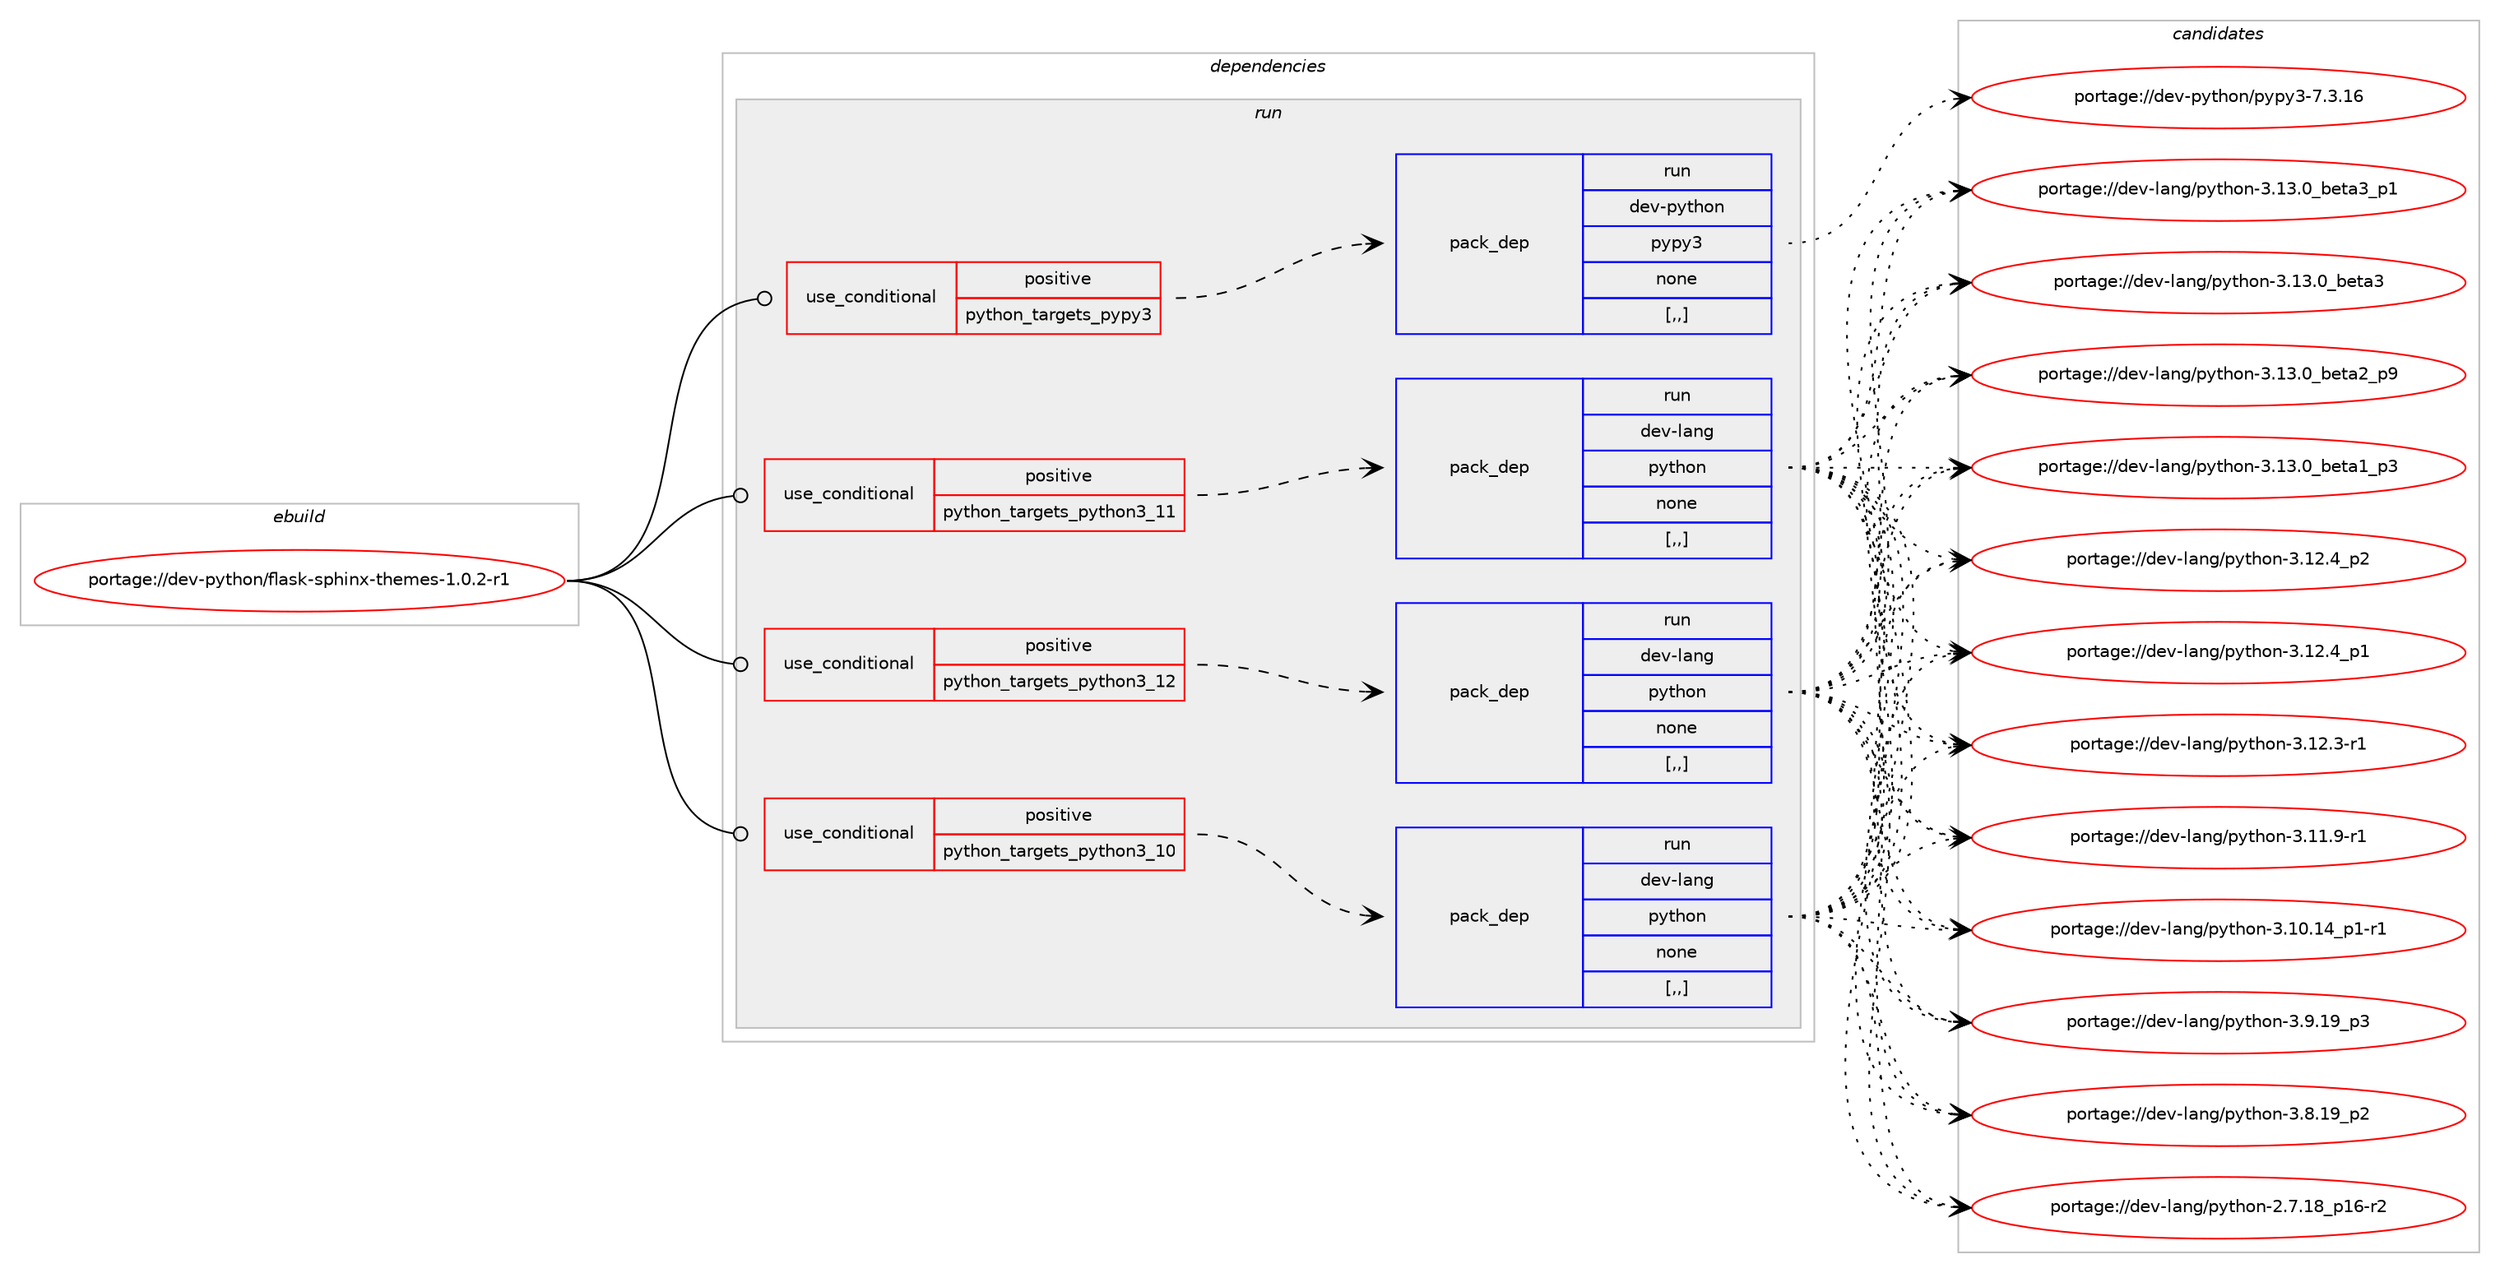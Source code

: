 digraph prolog {

# *************
# Graph options
# *************

newrank=true;
concentrate=true;
compound=true;
graph [rankdir=LR,fontname=Helvetica,fontsize=10,ranksep=1.5];#, ranksep=2.5, nodesep=0.2];
edge  [arrowhead=vee];
node  [fontname=Helvetica,fontsize=10];

# **********
# The ebuild
# **********

subgraph cluster_leftcol {
color=gray;
rank=same;
label=<<i>ebuild</i>>;
id [label="portage://dev-python/flask-sphinx-themes-1.0.2-r1", color=red, width=4, href="../dev-python/flask-sphinx-themes-1.0.2-r1.svg"];
}

# ****************
# The dependencies
# ****************

subgraph cluster_midcol {
color=gray;
label=<<i>dependencies</i>>;
subgraph cluster_compile {
fillcolor="#eeeeee";
style=filled;
label=<<i>compile</i>>;
}
subgraph cluster_compileandrun {
fillcolor="#eeeeee";
style=filled;
label=<<i>compile and run</i>>;
}
subgraph cluster_run {
fillcolor="#eeeeee";
style=filled;
label=<<i>run</i>>;
subgraph cond32475 {
dependency145305 [label=<<TABLE BORDER="0" CELLBORDER="1" CELLSPACING="0" CELLPADDING="4"><TR><TD ROWSPAN="3" CELLPADDING="10">use_conditional</TD></TR><TR><TD>positive</TD></TR><TR><TD>python_targets_pypy3</TD></TR></TABLE>>, shape=none, color=red];
subgraph pack111595 {
dependency145306 [label=<<TABLE BORDER="0" CELLBORDER="1" CELLSPACING="0" CELLPADDING="4" WIDTH="220"><TR><TD ROWSPAN="6" CELLPADDING="30">pack_dep</TD></TR><TR><TD WIDTH="110">run</TD></TR><TR><TD>dev-python</TD></TR><TR><TD>pypy3</TD></TR><TR><TD>none</TD></TR><TR><TD>[,,]</TD></TR></TABLE>>, shape=none, color=blue];
}
dependency145305:e -> dependency145306:w [weight=20,style="dashed",arrowhead="vee"];
}
id:e -> dependency145305:w [weight=20,style="solid",arrowhead="odot"];
subgraph cond32476 {
dependency145307 [label=<<TABLE BORDER="0" CELLBORDER="1" CELLSPACING="0" CELLPADDING="4"><TR><TD ROWSPAN="3" CELLPADDING="10">use_conditional</TD></TR><TR><TD>positive</TD></TR><TR><TD>python_targets_python3_10</TD></TR></TABLE>>, shape=none, color=red];
subgraph pack111596 {
dependency145308 [label=<<TABLE BORDER="0" CELLBORDER="1" CELLSPACING="0" CELLPADDING="4" WIDTH="220"><TR><TD ROWSPAN="6" CELLPADDING="30">pack_dep</TD></TR><TR><TD WIDTH="110">run</TD></TR><TR><TD>dev-lang</TD></TR><TR><TD>python</TD></TR><TR><TD>none</TD></TR><TR><TD>[,,]</TD></TR></TABLE>>, shape=none, color=blue];
}
dependency145307:e -> dependency145308:w [weight=20,style="dashed",arrowhead="vee"];
}
id:e -> dependency145307:w [weight=20,style="solid",arrowhead="odot"];
subgraph cond32477 {
dependency145309 [label=<<TABLE BORDER="0" CELLBORDER="1" CELLSPACING="0" CELLPADDING="4"><TR><TD ROWSPAN="3" CELLPADDING="10">use_conditional</TD></TR><TR><TD>positive</TD></TR><TR><TD>python_targets_python3_11</TD></TR></TABLE>>, shape=none, color=red];
subgraph pack111597 {
dependency145310 [label=<<TABLE BORDER="0" CELLBORDER="1" CELLSPACING="0" CELLPADDING="4" WIDTH="220"><TR><TD ROWSPAN="6" CELLPADDING="30">pack_dep</TD></TR><TR><TD WIDTH="110">run</TD></TR><TR><TD>dev-lang</TD></TR><TR><TD>python</TD></TR><TR><TD>none</TD></TR><TR><TD>[,,]</TD></TR></TABLE>>, shape=none, color=blue];
}
dependency145309:e -> dependency145310:w [weight=20,style="dashed",arrowhead="vee"];
}
id:e -> dependency145309:w [weight=20,style="solid",arrowhead="odot"];
subgraph cond32478 {
dependency145311 [label=<<TABLE BORDER="0" CELLBORDER="1" CELLSPACING="0" CELLPADDING="4"><TR><TD ROWSPAN="3" CELLPADDING="10">use_conditional</TD></TR><TR><TD>positive</TD></TR><TR><TD>python_targets_python3_12</TD></TR></TABLE>>, shape=none, color=red];
subgraph pack111598 {
dependency145312 [label=<<TABLE BORDER="0" CELLBORDER="1" CELLSPACING="0" CELLPADDING="4" WIDTH="220"><TR><TD ROWSPAN="6" CELLPADDING="30">pack_dep</TD></TR><TR><TD WIDTH="110">run</TD></TR><TR><TD>dev-lang</TD></TR><TR><TD>python</TD></TR><TR><TD>none</TD></TR><TR><TD>[,,]</TD></TR></TABLE>>, shape=none, color=blue];
}
dependency145311:e -> dependency145312:w [weight=20,style="dashed",arrowhead="vee"];
}
id:e -> dependency145311:w [weight=20,style="solid",arrowhead="odot"];
}
}

# **************
# The candidates
# **************

subgraph cluster_choices {
rank=same;
color=gray;
label=<<i>candidates</i>>;

subgraph choice111595 {
color=black;
nodesep=1;
choice10010111845112121116104111110471121211121215145554651464954 [label="portage://dev-python/pypy3-7.3.16", color=red, width=4,href="../dev-python/pypy3-7.3.16.svg"];
dependency145306:e -> choice10010111845112121116104111110471121211121215145554651464954:w [style=dotted,weight="100"];
}
subgraph choice111596 {
color=black;
nodesep=1;
choice10010111845108971101034711212111610411111045514649514648959810111697519511249 [label="portage://dev-lang/python-3.13.0_beta3_p1", color=red, width=4,href="../dev-lang/python-3.13.0_beta3_p1.svg"];
choice1001011184510897110103471121211161041111104551464951464895981011169751 [label="portage://dev-lang/python-3.13.0_beta3", color=red, width=4,href="../dev-lang/python-3.13.0_beta3.svg"];
choice10010111845108971101034711212111610411111045514649514648959810111697509511257 [label="portage://dev-lang/python-3.13.0_beta2_p9", color=red, width=4,href="../dev-lang/python-3.13.0_beta2_p9.svg"];
choice10010111845108971101034711212111610411111045514649514648959810111697499511251 [label="portage://dev-lang/python-3.13.0_beta1_p3", color=red, width=4,href="../dev-lang/python-3.13.0_beta1_p3.svg"];
choice100101118451089711010347112121116104111110455146495046529511250 [label="portage://dev-lang/python-3.12.4_p2", color=red, width=4,href="../dev-lang/python-3.12.4_p2.svg"];
choice100101118451089711010347112121116104111110455146495046529511249 [label="portage://dev-lang/python-3.12.4_p1", color=red, width=4,href="../dev-lang/python-3.12.4_p1.svg"];
choice100101118451089711010347112121116104111110455146495046514511449 [label="portage://dev-lang/python-3.12.3-r1", color=red, width=4,href="../dev-lang/python-3.12.3-r1.svg"];
choice100101118451089711010347112121116104111110455146494946574511449 [label="portage://dev-lang/python-3.11.9-r1", color=red, width=4,href="../dev-lang/python-3.11.9-r1.svg"];
choice100101118451089711010347112121116104111110455146494846495295112494511449 [label="portage://dev-lang/python-3.10.14_p1-r1", color=red, width=4,href="../dev-lang/python-3.10.14_p1-r1.svg"];
choice100101118451089711010347112121116104111110455146574649579511251 [label="portage://dev-lang/python-3.9.19_p3", color=red, width=4,href="../dev-lang/python-3.9.19_p3.svg"];
choice100101118451089711010347112121116104111110455146564649579511250 [label="portage://dev-lang/python-3.8.19_p2", color=red, width=4,href="../dev-lang/python-3.8.19_p2.svg"];
choice100101118451089711010347112121116104111110455046554649569511249544511450 [label="portage://dev-lang/python-2.7.18_p16-r2", color=red, width=4,href="../dev-lang/python-2.7.18_p16-r2.svg"];
dependency145308:e -> choice10010111845108971101034711212111610411111045514649514648959810111697519511249:w [style=dotted,weight="100"];
dependency145308:e -> choice1001011184510897110103471121211161041111104551464951464895981011169751:w [style=dotted,weight="100"];
dependency145308:e -> choice10010111845108971101034711212111610411111045514649514648959810111697509511257:w [style=dotted,weight="100"];
dependency145308:e -> choice10010111845108971101034711212111610411111045514649514648959810111697499511251:w [style=dotted,weight="100"];
dependency145308:e -> choice100101118451089711010347112121116104111110455146495046529511250:w [style=dotted,weight="100"];
dependency145308:e -> choice100101118451089711010347112121116104111110455146495046529511249:w [style=dotted,weight="100"];
dependency145308:e -> choice100101118451089711010347112121116104111110455146495046514511449:w [style=dotted,weight="100"];
dependency145308:e -> choice100101118451089711010347112121116104111110455146494946574511449:w [style=dotted,weight="100"];
dependency145308:e -> choice100101118451089711010347112121116104111110455146494846495295112494511449:w [style=dotted,weight="100"];
dependency145308:e -> choice100101118451089711010347112121116104111110455146574649579511251:w [style=dotted,weight="100"];
dependency145308:e -> choice100101118451089711010347112121116104111110455146564649579511250:w [style=dotted,weight="100"];
dependency145308:e -> choice100101118451089711010347112121116104111110455046554649569511249544511450:w [style=dotted,weight="100"];
}
subgraph choice111597 {
color=black;
nodesep=1;
choice10010111845108971101034711212111610411111045514649514648959810111697519511249 [label="portage://dev-lang/python-3.13.0_beta3_p1", color=red, width=4,href="../dev-lang/python-3.13.0_beta3_p1.svg"];
choice1001011184510897110103471121211161041111104551464951464895981011169751 [label="portage://dev-lang/python-3.13.0_beta3", color=red, width=4,href="../dev-lang/python-3.13.0_beta3.svg"];
choice10010111845108971101034711212111610411111045514649514648959810111697509511257 [label="portage://dev-lang/python-3.13.0_beta2_p9", color=red, width=4,href="../dev-lang/python-3.13.0_beta2_p9.svg"];
choice10010111845108971101034711212111610411111045514649514648959810111697499511251 [label="portage://dev-lang/python-3.13.0_beta1_p3", color=red, width=4,href="../dev-lang/python-3.13.0_beta1_p3.svg"];
choice100101118451089711010347112121116104111110455146495046529511250 [label="portage://dev-lang/python-3.12.4_p2", color=red, width=4,href="../dev-lang/python-3.12.4_p2.svg"];
choice100101118451089711010347112121116104111110455146495046529511249 [label="portage://dev-lang/python-3.12.4_p1", color=red, width=4,href="../dev-lang/python-3.12.4_p1.svg"];
choice100101118451089711010347112121116104111110455146495046514511449 [label="portage://dev-lang/python-3.12.3-r1", color=red, width=4,href="../dev-lang/python-3.12.3-r1.svg"];
choice100101118451089711010347112121116104111110455146494946574511449 [label="portage://dev-lang/python-3.11.9-r1", color=red, width=4,href="../dev-lang/python-3.11.9-r1.svg"];
choice100101118451089711010347112121116104111110455146494846495295112494511449 [label="portage://dev-lang/python-3.10.14_p1-r1", color=red, width=4,href="../dev-lang/python-3.10.14_p1-r1.svg"];
choice100101118451089711010347112121116104111110455146574649579511251 [label="portage://dev-lang/python-3.9.19_p3", color=red, width=4,href="../dev-lang/python-3.9.19_p3.svg"];
choice100101118451089711010347112121116104111110455146564649579511250 [label="portage://dev-lang/python-3.8.19_p2", color=red, width=4,href="../dev-lang/python-3.8.19_p2.svg"];
choice100101118451089711010347112121116104111110455046554649569511249544511450 [label="portage://dev-lang/python-2.7.18_p16-r2", color=red, width=4,href="../dev-lang/python-2.7.18_p16-r2.svg"];
dependency145310:e -> choice10010111845108971101034711212111610411111045514649514648959810111697519511249:w [style=dotted,weight="100"];
dependency145310:e -> choice1001011184510897110103471121211161041111104551464951464895981011169751:w [style=dotted,weight="100"];
dependency145310:e -> choice10010111845108971101034711212111610411111045514649514648959810111697509511257:w [style=dotted,weight="100"];
dependency145310:e -> choice10010111845108971101034711212111610411111045514649514648959810111697499511251:w [style=dotted,weight="100"];
dependency145310:e -> choice100101118451089711010347112121116104111110455146495046529511250:w [style=dotted,weight="100"];
dependency145310:e -> choice100101118451089711010347112121116104111110455146495046529511249:w [style=dotted,weight="100"];
dependency145310:e -> choice100101118451089711010347112121116104111110455146495046514511449:w [style=dotted,weight="100"];
dependency145310:e -> choice100101118451089711010347112121116104111110455146494946574511449:w [style=dotted,weight="100"];
dependency145310:e -> choice100101118451089711010347112121116104111110455146494846495295112494511449:w [style=dotted,weight="100"];
dependency145310:e -> choice100101118451089711010347112121116104111110455146574649579511251:w [style=dotted,weight="100"];
dependency145310:e -> choice100101118451089711010347112121116104111110455146564649579511250:w [style=dotted,weight="100"];
dependency145310:e -> choice100101118451089711010347112121116104111110455046554649569511249544511450:w [style=dotted,weight="100"];
}
subgraph choice111598 {
color=black;
nodesep=1;
choice10010111845108971101034711212111610411111045514649514648959810111697519511249 [label="portage://dev-lang/python-3.13.0_beta3_p1", color=red, width=4,href="../dev-lang/python-3.13.0_beta3_p1.svg"];
choice1001011184510897110103471121211161041111104551464951464895981011169751 [label="portage://dev-lang/python-3.13.0_beta3", color=red, width=4,href="../dev-lang/python-3.13.0_beta3.svg"];
choice10010111845108971101034711212111610411111045514649514648959810111697509511257 [label="portage://dev-lang/python-3.13.0_beta2_p9", color=red, width=4,href="../dev-lang/python-3.13.0_beta2_p9.svg"];
choice10010111845108971101034711212111610411111045514649514648959810111697499511251 [label="portage://dev-lang/python-3.13.0_beta1_p3", color=red, width=4,href="../dev-lang/python-3.13.0_beta1_p3.svg"];
choice100101118451089711010347112121116104111110455146495046529511250 [label="portage://dev-lang/python-3.12.4_p2", color=red, width=4,href="../dev-lang/python-3.12.4_p2.svg"];
choice100101118451089711010347112121116104111110455146495046529511249 [label="portage://dev-lang/python-3.12.4_p1", color=red, width=4,href="../dev-lang/python-3.12.4_p1.svg"];
choice100101118451089711010347112121116104111110455146495046514511449 [label="portage://dev-lang/python-3.12.3-r1", color=red, width=4,href="../dev-lang/python-3.12.3-r1.svg"];
choice100101118451089711010347112121116104111110455146494946574511449 [label="portage://dev-lang/python-3.11.9-r1", color=red, width=4,href="../dev-lang/python-3.11.9-r1.svg"];
choice100101118451089711010347112121116104111110455146494846495295112494511449 [label="portage://dev-lang/python-3.10.14_p1-r1", color=red, width=4,href="../dev-lang/python-3.10.14_p1-r1.svg"];
choice100101118451089711010347112121116104111110455146574649579511251 [label="portage://dev-lang/python-3.9.19_p3", color=red, width=4,href="../dev-lang/python-3.9.19_p3.svg"];
choice100101118451089711010347112121116104111110455146564649579511250 [label="portage://dev-lang/python-3.8.19_p2", color=red, width=4,href="../dev-lang/python-3.8.19_p2.svg"];
choice100101118451089711010347112121116104111110455046554649569511249544511450 [label="portage://dev-lang/python-2.7.18_p16-r2", color=red, width=4,href="../dev-lang/python-2.7.18_p16-r2.svg"];
dependency145312:e -> choice10010111845108971101034711212111610411111045514649514648959810111697519511249:w [style=dotted,weight="100"];
dependency145312:e -> choice1001011184510897110103471121211161041111104551464951464895981011169751:w [style=dotted,weight="100"];
dependency145312:e -> choice10010111845108971101034711212111610411111045514649514648959810111697509511257:w [style=dotted,weight="100"];
dependency145312:e -> choice10010111845108971101034711212111610411111045514649514648959810111697499511251:w [style=dotted,weight="100"];
dependency145312:e -> choice100101118451089711010347112121116104111110455146495046529511250:w [style=dotted,weight="100"];
dependency145312:e -> choice100101118451089711010347112121116104111110455146495046529511249:w [style=dotted,weight="100"];
dependency145312:e -> choice100101118451089711010347112121116104111110455146495046514511449:w [style=dotted,weight="100"];
dependency145312:e -> choice100101118451089711010347112121116104111110455146494946574511449:w [style=dotted,weight="100"];
dependency145312:e -> choice100101118451089711010347112121116104111110455146494846495295112494511449:w [style=dotted,weight="100"];
dependency145312:e -> choice100101118451089711010347112121116104111110455146574649579511251:w [style=dotted,weight="100"];
dependency145312:e -> choice100101118451089711010347112121116104111110455146564649579511250:w [style=dotted,weight="100"];
dependency145312:e -> choice100101118451089711010347112121116104111110455046554649569511249544511450:w [style=dotted,weight="100"];
}
}

}
